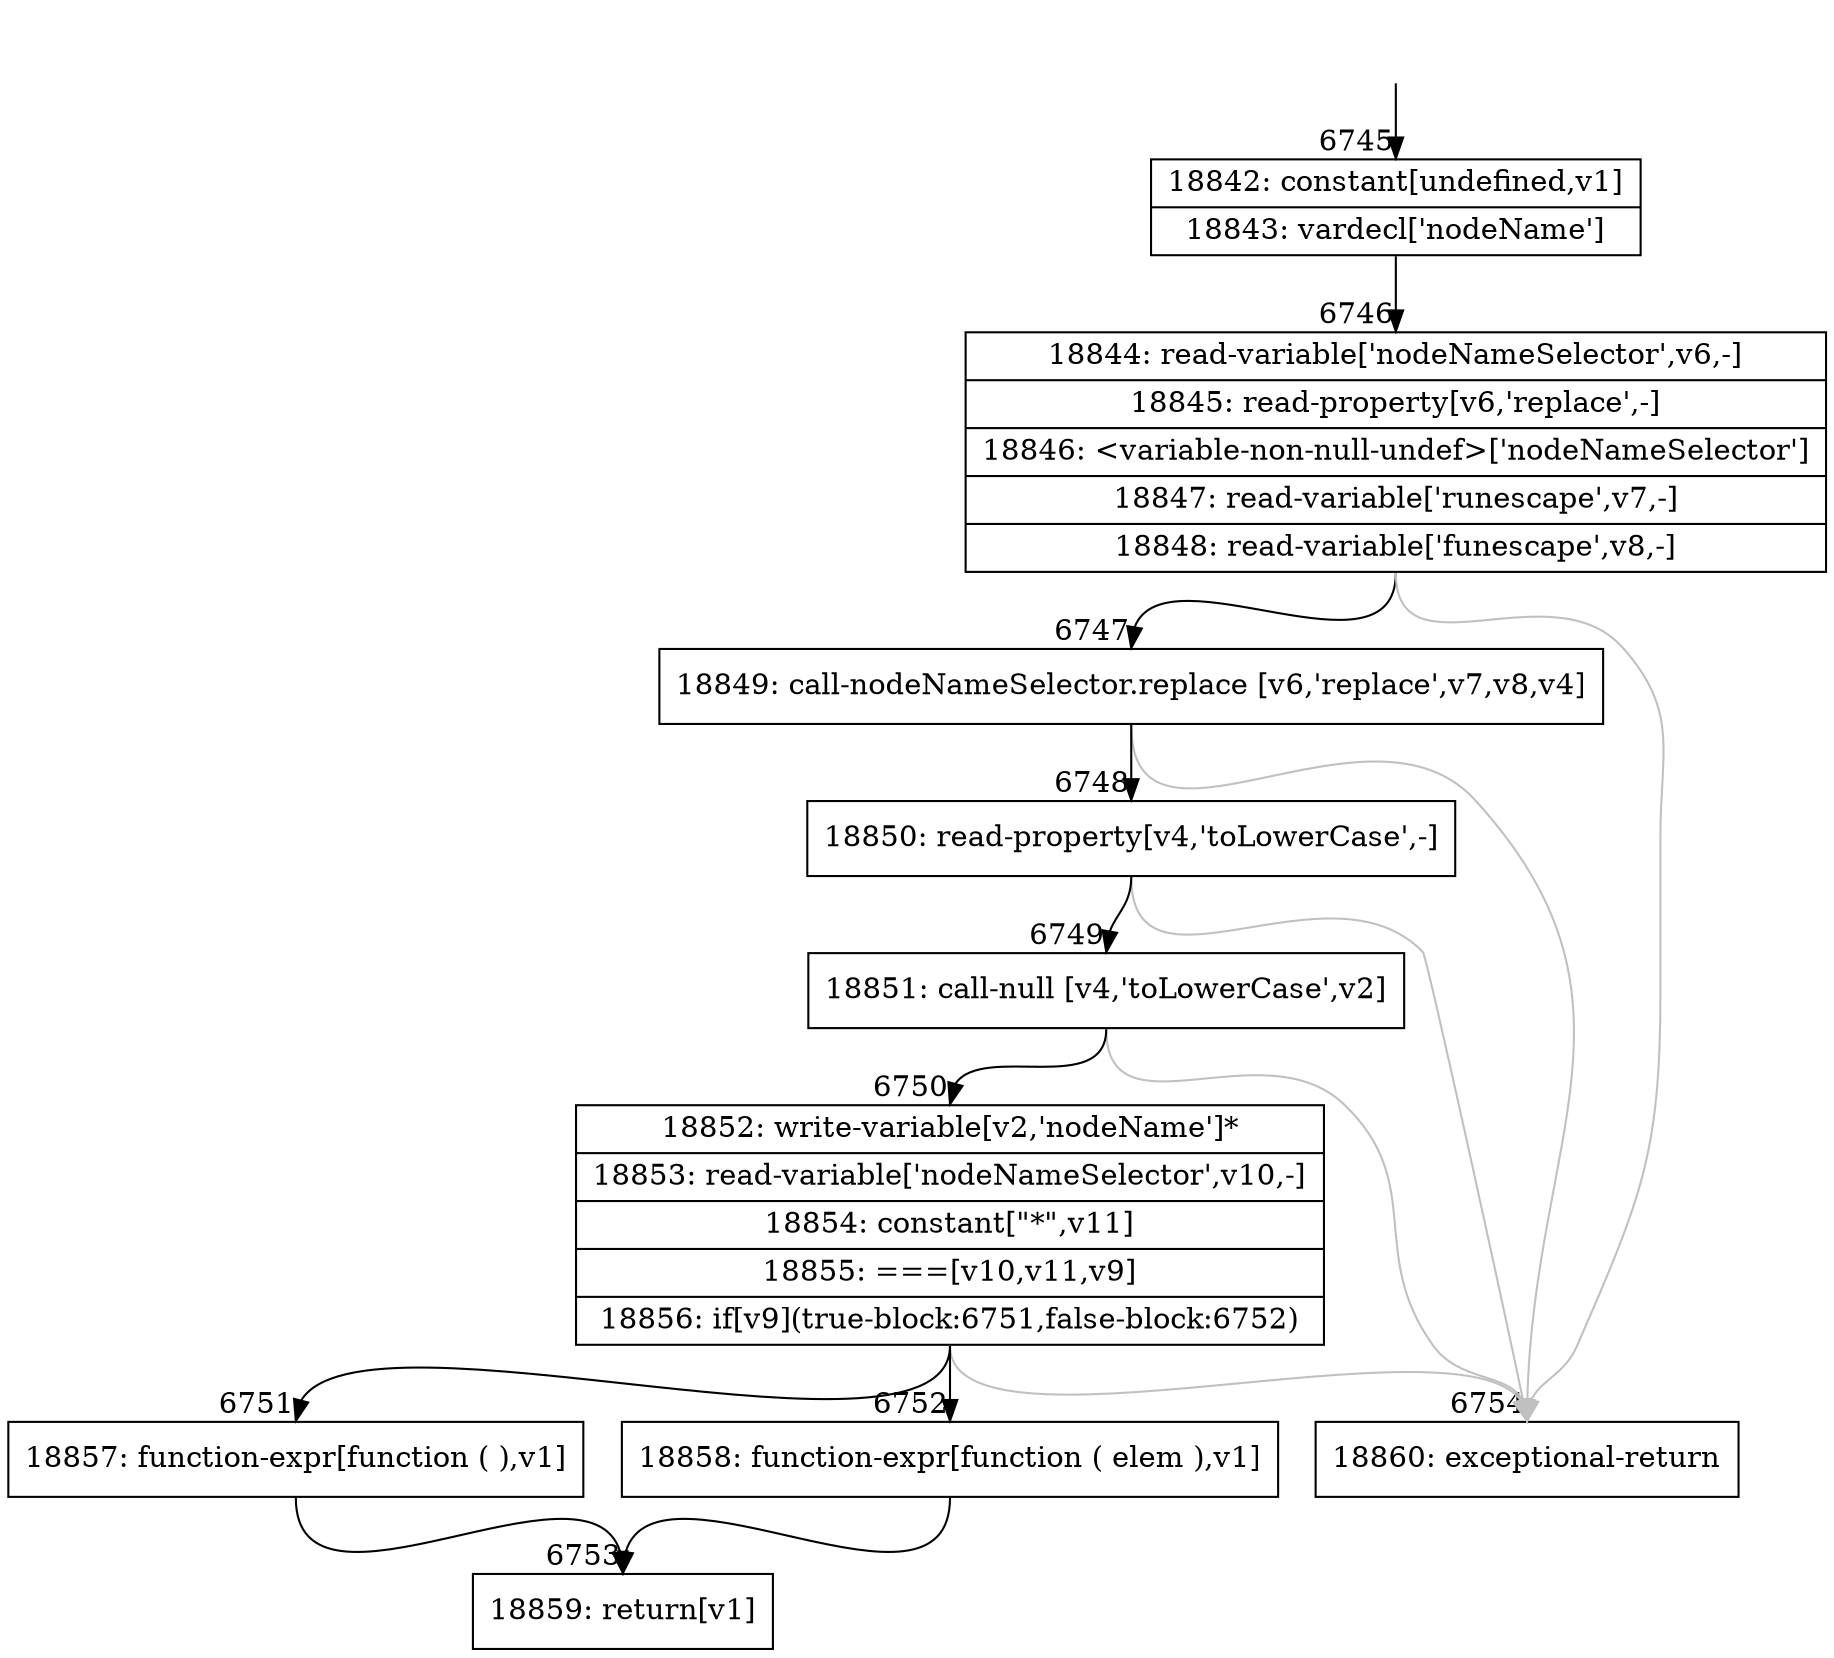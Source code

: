 digraph {
rankdir="TD"
BB_entry518[shape=none,label=""];
BB_entry518 -> BB6745 [tailport=s, headport=n, headlabel="    6745"]
BB6745 [shape=record label="{18842: constant[undefined,v1]|18843: vardecl['nodeName']}" ] 
BB6745 -> BB6746 [tailport=s, headport=n, headlabel="      6746"]
BB6746 [shape=record label="{18844: read-variable['nodeNameSelector',v6,-]|18845: read-property[v6,'replace',-]|18846: \<variable-non-null-undef\>['nodeNameSelector']|18847: read-variable['runescape',v7,-]|18848: read-variable['funescape',v8,-]}" ] 
BB6746 -> BB6747 [tailport=s, headport=n, headlabel="      6747"]
BB6746 -> BB6754 [tailport=s, headport=n, color=gray, headlabel="      6754"]
BB6747 [shape=record label="{18849: call-nodeNameSelector.replace [v6,'replace',v7,v8,v4]}" ] 
BB6747 -> BB6748 [tailport=s, headport=n, headlabel="      6748"]
BB6747 -> BB6754 [tailport=s, headport=n, color=gray]
BB6748 [shape=record label="{18850: read-property[v4,'toLowerCase',-]}" ] 
BB6748 -> BB6749 [tailport=s, headport=n, headlabel="      6749"]
BB6748 -> BB6754 [tailport=s, headport=n, color=gray]
BB6749 [shape=record label="{18851: call-null [v4,'toLowerCase',v2]}" ] 
BB6749 -> BB6750 [tailport=s, headport=n, headlabel="      6750"]
BB6749 -> BB6754 [tailport=s, headport=n, color=gray]
BB6750 [shape=record label="{18852: write-variable[v2,'nodeName']*|18853: read-variable['nodeNameSelector',v10,-]|18854: constant[\"*\",v11]|18855: ===[v10,v11,v9]|18856: if[v9](true-block:6751,false-block:6752)}" ] 
BB6750 -> BB6751 [tailport=s, headport=n, headlabel="      6751"]
BB6750 -> BB6752 [tailport=s, headport=n, headlabel="      6752"]
BB6750 -> BB6754 [tailport=s, headport=n, color=gray]
BB6751 [shape=record label="{18857: function-expr[function ( ),v1]}" ] 
BB6751 -> BB6753 [tailport=s, headport=n, headlabel="      6753"]
BB6752 [shape=record label="{18858: function-expr[function ( elem ),v1]}" ] 
BB6752 -> BB6753 [tailport=s, headport=n]
BB6753 [shape=record label="{18859: return[v1]}" ] 
BB6754 [shape=record label="{18860: exceptional-return}" ] 
//#$~ 5373
}

